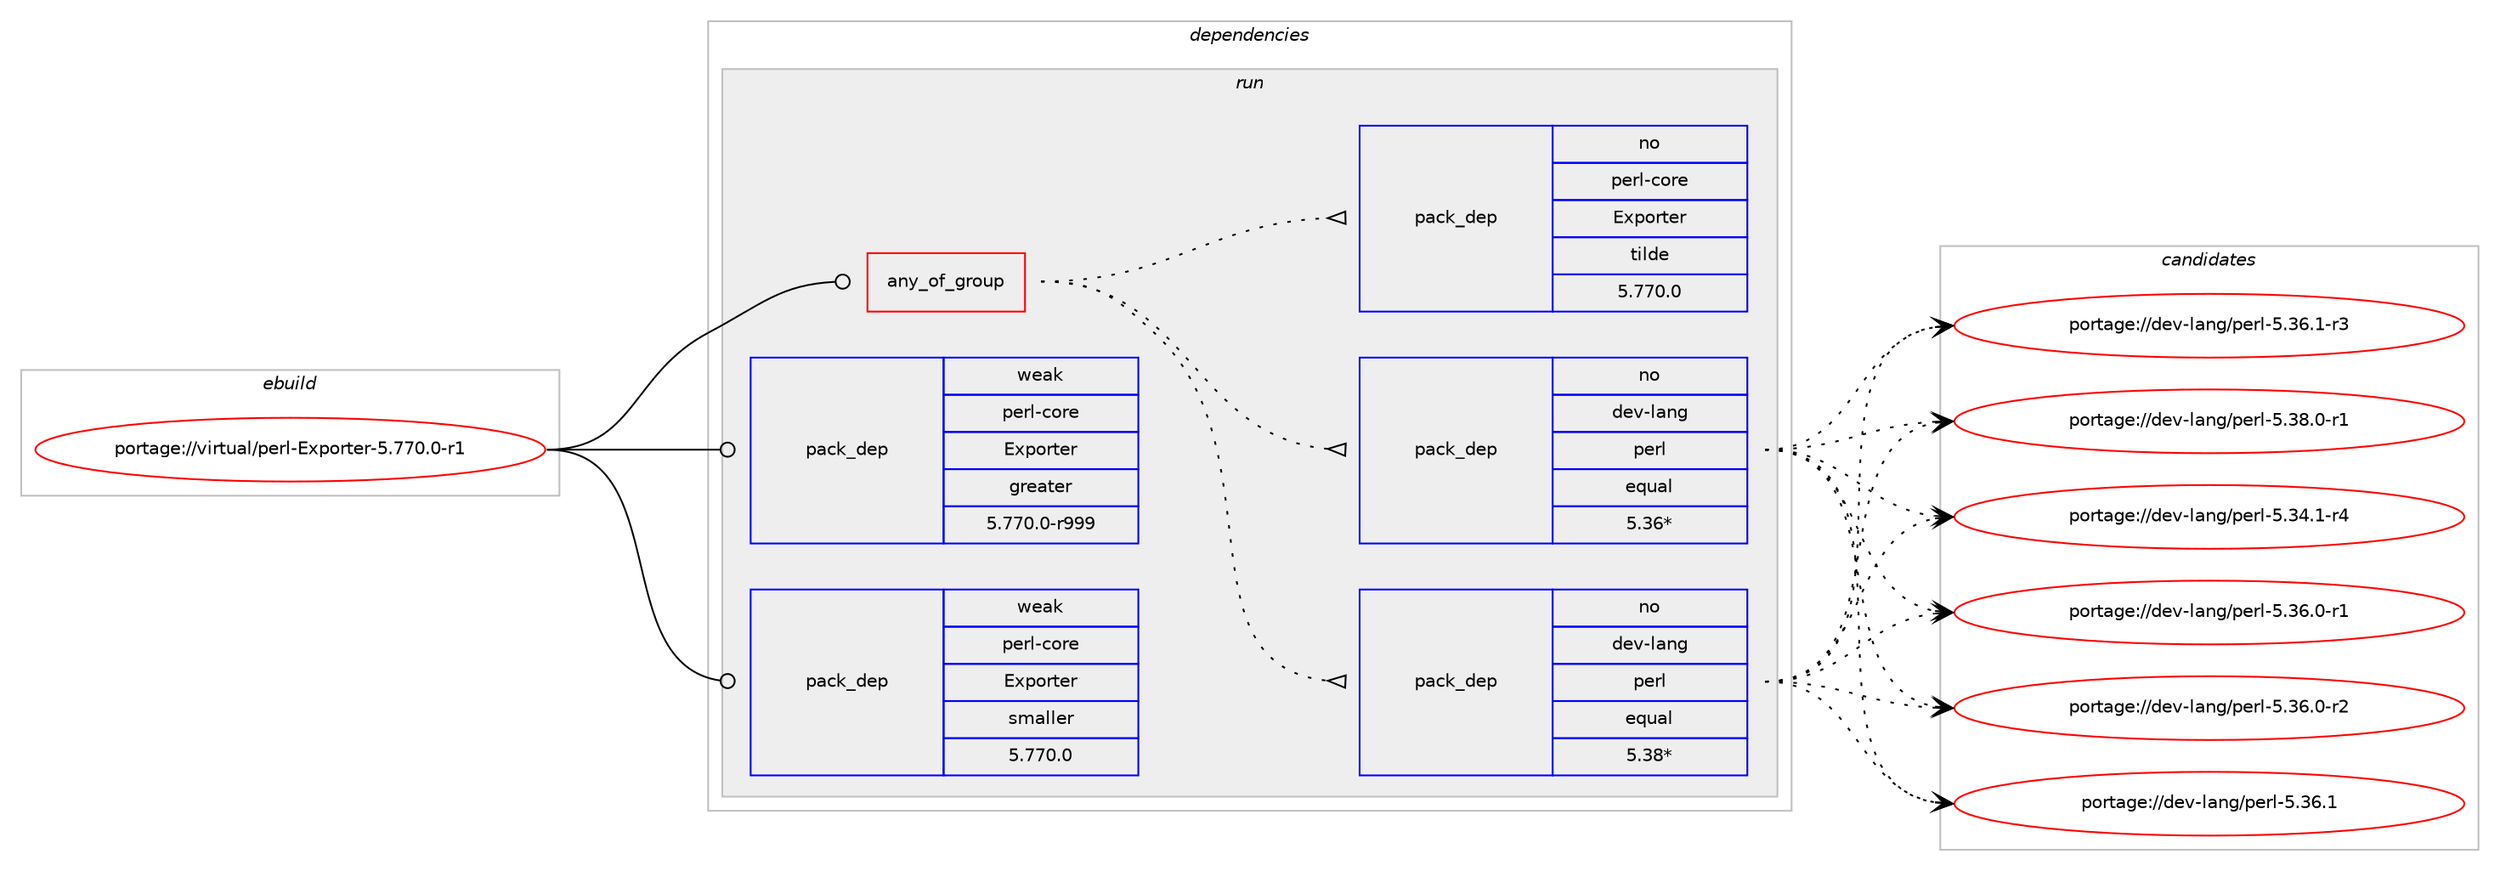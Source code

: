 digraph prolog {

# *************
# Graph options
# *************

newrank=true;
concentrate=true;
compound=true;
graph [rankdir=LR,fontname=Helvetica,fontsize=10,ranksep=1.5];#, ranksep=2.5, nodesep=0.2];
edge  [arrowhead=vee];
node  [fontname=Helvetica,fontsize=10];

# **********
# The ebuild
# **********

subgraph cluster_leftcol {
color=gray;
rank=same;
label=<<i>ebuild</i>>;
id [label="portage://virtual/perl-Exporter-5.770.0-r1", color=red, width=4, href="../virtual/perl-Exporter-5.770.0-r1.svg"];
}

# ****************
# The dependencies
# ****************

subgraph cluster_midcol {
color=gray;
label=<<i>dependencies</i>>;
subgraph cluster_compile {
fillcolor="#eeeeee";
style=filled;
label=<<i>compile</i>>;
}
subgraph cluster_compileandrun {
fillcolor="#eeeeee";
style=filled;
label=<<i>compile and run</i>>;
}
subgraph cluster_run {
fillcolor="#eeeeee";
style=filled;
label=<<i>run</i>>;
subgraph any55 {
dependency2348 [label=<<TABLE BORDER="0" CELLBORDER="1" CELLSPACING="0" CELLPADDING="4"><TR><TD CELLPADDING="10">any_of_group</TD></TR></TABLE>>, shape=none, color=red];subgraph pack1113 {
dependency2349 [label=<<TABLE BORDER="0" CELLBORDER="1" CELLSPACING="0" CELLPADDING="4" WIDTH="220"><TR><TD ROWSPAN="6" CELLPADDING="30">pack_dep</TD></TR><TR><TD WIDTH="110">no</TD></TR><TR><TD>dev-lang</TD></TR><TR><TD>perl</TD></TR><TR><TD>equal</TD></TR><TR><TD>5.38*</TD></TR></TABLE>>, shape=none, color=blue];
}
dependency2348:e -> dependency2349:w [weight=20,style="dotted",arrowhead="oinv"];
subgraph pack1114 {
dependency2350 [label=<<TABLE BORDER="0" CELLBORDER="1" CELLSPACING="0" CELLPADDING="4" WIDTH="220"><TR><TD ROWSPAN="6" CELLPADDING="30">pack_dep</TD></TR><TR><TD WIDTH="110">no</TD></TR><TR><TD>dev-lang</TD></TR><TR><TD>perl</TD></TR><TR><TD>equal</TD></TR><TR><TD>5.36*</TD></TR></TABLE>>, shape=none, color=blue];
}
dependency2348:e -> dependency2350:w [weight=20,style="dotted",arrowhead="oinv"];
subgraph pack1115 {
dependency2351 [label=<<TABLE BORDER="0" CELLBORDER="1" CELLSPACING="0" CELLPADDING="4" WIDTH="220"><TR><TD ROWSPAN="6" CELLPADDING="30">pack_dep</TD></TR><TR><TD WIDTH="110">no</TD></TR><TR><TD>perl-core</TD></TR><TR><TD>Exporter</TD></TR><TR><TD>tilde</TD></TR><TR><TD>5.770.0</TD></TR></TABLE>>, shape=none, color=blue];
}
dependency2348:e -> dependency2351:w [weight=20,style="dotted",arrowhead="oinv"];
}
id:e -> dependency2348:w [weight=20,style="solid",arrowhead="odot"];
# *** BEGIN UNKNOWN DEPENDENCY TYPE (TODO) ***
# id -> package_dependency(portage://virtual/perl-Exporter-5.770.0-r1,run,no,dev-lang,perl,none,[,,],any_same_slot,[])
# *** END UNKNOWN DEPENDENCY TYPE (TODO) ***

subgraph pack1116 {
dependency2352 [label=<<TABLE BORDER="0" CELLBORDER="1" CELLSPACING="0" CELLPADDING="4" WIDTH="220"><TR><TD ROWSPAN="6" CELLPADDING="30">pack_dep</TD></TR><TR><TD WIDTH="110">weak</TD></TR><TR><TD>perl-core</TD></TR><TR><TD>Exporter</TD></TR><TR><TD>greater</TD></TR><TR><TD>5.770.0-r999</TD></TR></TABLE>>, shape=none, color=blue];
}
id:e -> dependency2352:w [weight=20,style="solid",arrowhead="odot"];
subgraph pack1117 {
dependency2353 [label=<<TABLE BORDER="0" CELLBORDER="1" CELLSPACING="0" CELLPADDING="4" WIDTH="220"><TR><TD ROWSPAN="6" CELLPADDING="30">pack_dep</TD></TR><TR><TD WIDTH="110">weak</TD></TR><TR><TD>perl-core</TD></TR><TR><TD>Exporter</TD></TR><TR><TD>smaller</TD></TR><TR><TD>5.770.0</TD></TR></TABLE>>, shape=none, color=blue];
}
id:e -> dependency2353:w [weight=20,style="solid",arrowhead="odot"];
}
}

# **************
# The candidates
# **************

subgraph cluster_choices {
rank=same;
color=gray;
label=<<i>candidates</i>>;

subgraph choice1113 {
color=black;
nodesep=1;
choice100101118451089711010347112101114108455346515246494511452 [label="portage://dev-lang/perl-5.34.1-r4", color=red, width=4,href="../dev-lang/perl-5.34.1-r4.svg"];
choice100101118451089711010347112101114108455346515446484511449 [label="portage://dev-lang/perl-5.36.0-r1", color=red, width=4,href="../dev-lang/perl-5.36.0-r1.svg"];
choice100101118451089711010347112101114108455346515446484511450 [label="portage://dev-lang/perl-5.36.0-r2", color=red, width=4,href="../dev-lang/perl-5.36.0-r2.svg"];
choice10010111845108971101034711210111410845534651544649 [label="portage://dev-lang/perl-5.36.1", color=red, width=4,href="../dev-lang/perl-5.36.1.svg"];
choice100101118451089711010347112101114108455346515446494511451 [label="portage://dev-lang/perl-5.36.1-r3", color=red, width=4,href="../dev-lang/perl-5.36.1-r3.svg"];
choice100101118451089711010347112101114108455346515646484511449 [label="portage://dev-lang/perl-5.38.0-r1", color=red, width=4,href="../dev-lang/perl-5.38.0-r1.svg"];
dependency2349:e -> choice100101118451089711010347112101114108455346515246494511452:w [style=dotted,weight="100"];
dependency2349:e -> choice100101118451089711010347112101114108455346515446484511449:w [style=dotted,weight="100"];
dependency2349:e -> choice100101118451089711010347112101114108455346515446484511450:w [style=dotted,weight="100"];
dependency2349:e -> choice10010111845108971101034711210111410845534651544649:w [style=dotted,weight="100"];
dependency2349:e -> choice100101118451089711010347112101114108455346515446494511451:w [style=dotted,weight="100"];
dependency2349:e -> choice100101118451089711010347112101114108455346515646484511449:w [style=dotted,weight="100"];
}
subgraph choice1114 {
color=black;
nodesep=1;
choice100101118451089711010347112101114108455346515246494511452 [label="portage://dev-lang/perl-5.34.1-r4", color=red, width=4,href="../dev-lang/perl-5.34.1-r4.svg"];
choice100101118451089711010347112101114108455346515446484511449 [label="portage://dev-lang/perl-5.36.0-r1", color=red, width=4,href="../dev-lang/perl-5.36.0-r1.svg"];
choice100101118451089711010347112101114108455346515446484511450 [label="portage://dev-lang/perl-5.36.0-r2", color=red, width=4,href="../dev-lang/perl-5.36.0-r2.svg"];
choice10010111845108971101034711210111410845534651544649 [label="portage://dev-lang/perl-5.36.1", color=red, width=4,href="../dev-lang/perl-5.36.1.svg"];
choice100101118451089711010347112101114108455346515446494511451 [label="portage://dev-lang/perl-5.36.1-r3", color=red, width=4,href="../dev-lang/perl-5.36.1-r3.svg"];
choice100101118451089711010347112101114108455346515646484511449 [label="portage://dev-lang/perl-5.38.0-r1", color=red, width=4,href="../dev-lang/perl-5.38.0-r1.svg"];
dependency2350:e -> choice100101118451089711010347112101114108455346515246494511452:w [style=dotted,weight="100"];
dependency2350:e -> choice100101118451089711010347112101114108455346515446484511449:w [style=dotted,weight="100"];
dependency2350:e -> choice100101118451089711010347112101114108455346515446484511450:w [style=dotted,weight="100"];
dependency2350:e -> choice10010111845108971101034711210111410845534651544649:w [style=dotted,weight="100"];
dependency2350:e -> choice100101118451089711010347112101114108455346515446494511451:w [style=dotted,weight="100"];
dependency2350:e -> choice100101118451089711010347112101114108455346515646484511449:w [style=dotted,weight="100"];
}
subgraph choice1115 {
color=black;
nodesep=1;
}
subgraph choice1116 {
color=black;
nodesep=1;
}
subgraph choice1117 {
color=black;
nodesep=1;
}
}

}
